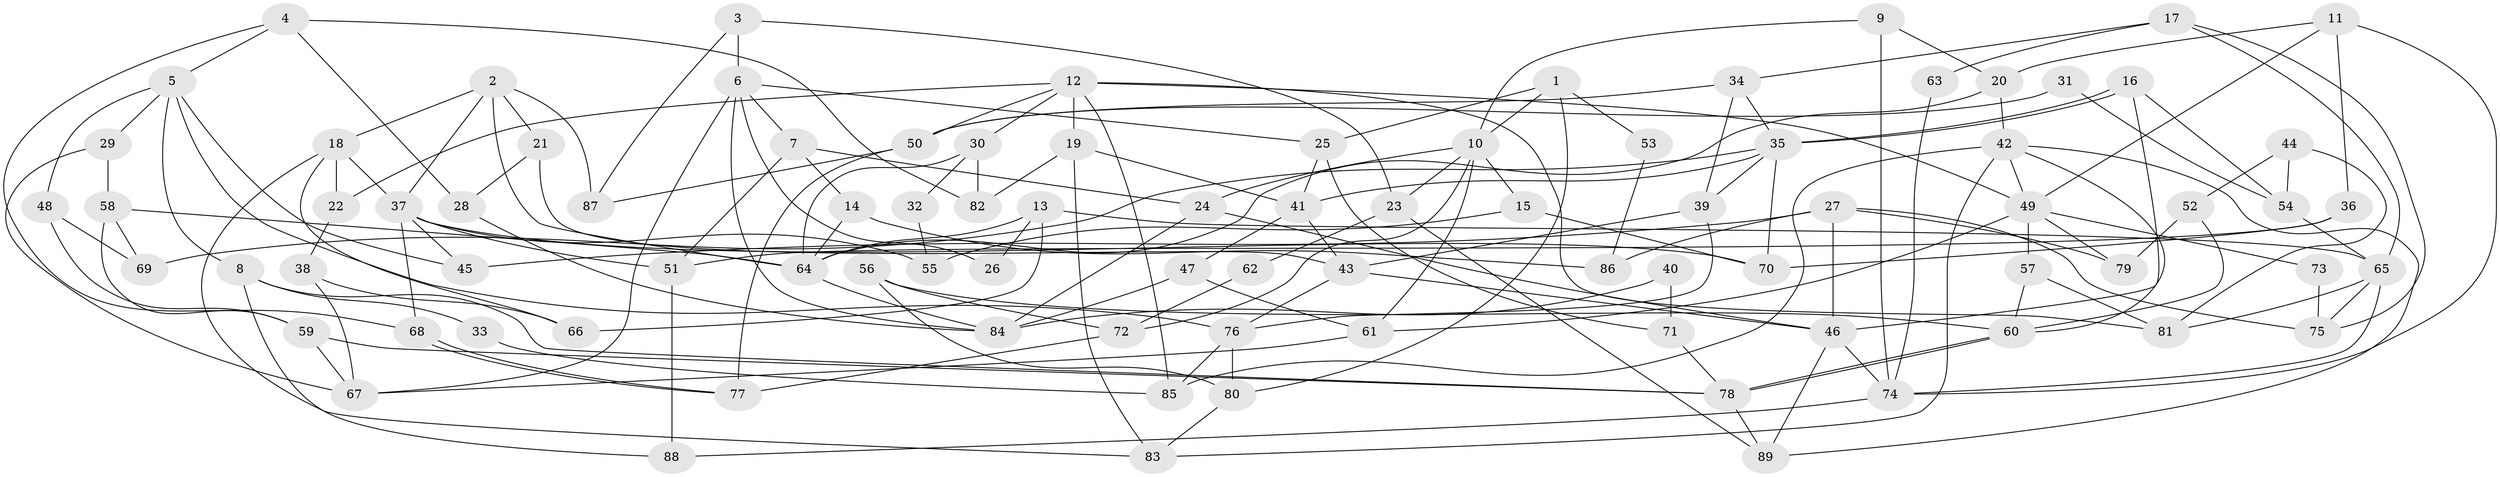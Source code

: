 // Generated by graph-tools (version 1.1) at 2025/49/03/09/25 04:49:12]
// undirected, 89 vertices, 178 edges
graph export_dot {
graph [start="1"]
  node [color=gray90,style=filled];
  1;
  2;
  3;
  4;
  5;
  6;
  7;
  8;
  9;
  10;
  11;
  12;
  13;
  14;
  15;
  16;
  17;
  18;
  19;
  20;
  21;
  22;
  23;
  24;
  25;
  26;
  27;
  28;
  29;
  30;
  31;
  32;
  33;
  34;
  35;
  36;
  37;
  38;
  39;
  40;
  41;
  42;
  43;
  44;
  45;
  46;
  47;
  48;
  49;
  50;
  51;
  52;
  53;
  54;
  55;
  56;
  57;
  58;
  59;
  60;
  61;
  62;
  63;
  64;
  65;
  66;
  67;
  68;
  69;
  70;
  71;
  72;
  73;
  74;
  75;
  76;
  77;
  78;
  79;
  80;
  81;
  82;
  83;
  84;
  85;
  86;
  87;
  88;
  89;
  1 -- 10;
  1 -- 25;
  1 -- 53;
  1 -- 80;
  2 -- 18;
  2 -- 37;
  2 -- 21;
  2 -- 64;
  2 -- 87;
  3 -- 6;
  3 -- 23;
  3 -- 87;
  4 -- 68;
  4 -- 5;
  4 -- 28;
  4 -- 82;
  5 -- 29;
  5 -- 8;
  5 -- 45;
  5 -- 48;
  5 -- 76;
  6 -- 84;
  6 -- 67;
  6 -- 7;
  6 -- 25;
  6 -- 26;
  7 -- 24;
  7 -- 14;
  7 -- 51;
  8 -- 78;
  8 -- 88;
  8 -- 33;
  9 -- 10;
  9 -- 20;
  9 -- 74;
  10 -- 72;
  10 -- 61;
  10 -- 15;
  10 -- 23;
  10 -- 24;
  11 -- 74;
  11 -- 49;
  11 -- 20;
  11 -- 36;
  12 -- 81;
  12 -- 50;
  12 -- 19;
  12 -- 22;
  12 -- 30;
  12 -- 49;
  12 -- 85;
  13 -- 65;
  13 -- 64;
  13 -- 26;
  13 -- 66;
  14 -- 64;
  14 -- 86;
  15 -- 70;
  15 -- 55;
  16 -- 35;
  16 -- 35;
  16 -- 46;
  16 -- 54;
  17 -- 34;
  17 -- 75;
  17 -- 63;
  17 -- 65;
  18 -- 83;
  18 -- 37;
  18 -- 22;
  18 -- 66;
  19 -- 83;
  19 -- 41;
  19 -- 82;
  20 -- 64;
  20 -- 42;
  21 -- 43;
  21 -- 28;
  22 -- 38;
  23 -- 89;
  23 -- 62;
  24 -- 84;
  24 -- 46;
  25 -- 41;
  25 -- 71;
  27 -- 46;
  27 -- 79;
  27 -- 45;
  27 -- 75;
  27 -- 86;
  28 -- 84;
  29 -- 58;
  29 -- 67;
  30 -- 82;
  30 -- 32;
  30 -- 64;
  31 -- 50;
  31 -- 54;
  32 -- 55;
  33 -- 85;
  34 -- 39;
  34 -- 35;
  34 -- 50;
  35 -- 39;
  35 -- 41;
  35 -- 69;
  35 -- 70;
  36 -- 51;
  36 -- 70;
  37 -- 70;
  37 -- 45;
  37 -- 51;
  37 -- 55;
  37 -- 68;
  38 -- 66;
  38 -- 67;
  39 -- 43;
  39 -- 76;
  40 -- 84;
  40 -- 71;
  41 -- 43;
  41 -- 47;
  42 -- 89;
  42 -- 49;
  42 -- 60;
  42 -- 83;
  42 -- 85;
  43 -- 76;
  43 -- 46;
  44 -- 54;
  44 -- 81;
  44 -- 52;
  46 -- 74;
  46 -- 89;
  47 -- 84;
  47 -- 61;
  48 -- 59;
  48 -- 69;
  49 -- 57;
  49 -- 61;
  49 -- 73;
  49 -- 79;
  50 -- 87;
  50 -- 77;
  51 -- 88;
  52 -- 60;
  52 -- 79;
  53 -- 86;
  54 -- 65;
  56 -- 80;
  56 -- 60;
  56 -- 72;
  57 -- 60;
  57 -- 81;
  58 -- 69;
  58 -- 64;
  58 -- 59;
  59 -- 67;
  59 -- 78;
  60 -- 78;
  60 -- 78;
  61 -- 67;
  62 -- 72;
  63 -- 74;
  64 -- 84;
  65 -- 74;
  65 -- 75;
  65 -- 81;
  68 -- 77;
  68 -- 77;
  71 -- 78;
  72 -- 77;
  73 -- 75;
  74 -- 88;
  76 -- 85;
  76 -- 80;
  78 -- 89;
  80 -- 83;
}
